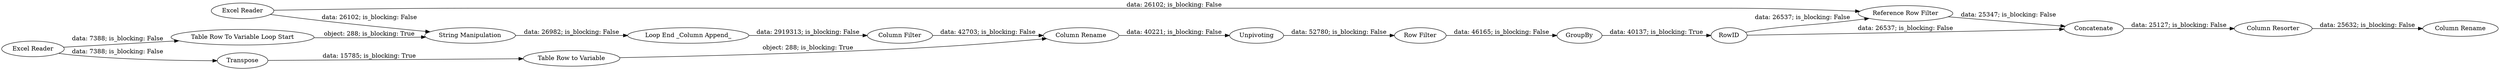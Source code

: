 digraph {
	"-7722383094261186417_7" [label="Loop End _Column Append_"]
	"-7722383094261186417_9" [label="Column Rename"]
	"-7722383094261186417_22" [label="Column Resorter"]
	"-7722383094261186417_13" [label="Row Filter"]
	"-7722383094261186417_1" [label="Excel Reader"]
	"-7722383094261186417_18" [label="Reference Row Filter"]
	"-7722383094261186417_12" [label=Unpivoting]
	"-7722383094261186417_23" [label="Column Rename"]
	"-7722383094261186417_10" [label=Transpose]
	"-7722383094261186417_20" [label=Concatenate]
	"-7722383094261186417_6" [label="Table Row To Variable Loop Start"]
	"-7722383094261186417_17" [label=RowID]
	"-7722383094261186417_4" [label="String Manipulation"]
	"-7722383094261186417_2" [label="Excel Reader"]
	"-7722383094261186417_16" [label=GroupBy]
	"-7722383094261186417_5" [label="Table Row to Variable"]
	"-7722383094261186417_8" [label="Column Filter"]
	"-7722383094261186417_17" -> "-7722383094261186417_20" [label="data: 26537; is_blocking: False"]
	"-7722383094261186417_1" -> "-7722383094261186417_6" [label="data: 7388; is_blocking: False"]
	"-7722383094261186417_12" -> "-7722383094261186417_13" [label="data: 52780; is_blocking: False"]
	"-7722383094261186417_5" -> "-7722383094261186417_9" [label="object: 288; is_blocking: True"]
	"-7722383094261186417_2" -> "-7722383094261186417_4" [label="data: 26102; is_blocking: False"]
	"-7722383094261186417_7" -> "-7722383094261186417_8" [label="data: 2919313; is_blocking: False"]
	"-7722383094261186417_20" -> "-7722383094261186417_22" [label="data: 25127; is_blocking: False"]
	"-7722383094261186417_18" -> "-7722383094261186417_20" [label="data: 25347; is_blocking: False"]
	"-7722383094261186417_6" -> "-7722383094261186417_4" [label="object: 288; is_blocking: True"]
	"-7722383094261186417_9" -> "-7722383094261186417_12" [label="data: 40221; is_blocking: False"]
	"-7722383094261186417_16" -> "-7722383094261186417_17" [label="data: 40137; is_blocking: True"]
	"-7722383094261186417_22" -> "-7722383094261186417_23" [label="data: 25632; is_blocking: False"]
	"-7722383094261186417_10" -> "-7722383094261186417_5" [label="data: 15785; is_blocking: True"]
	"-7722383094261186417_1" -> "-7722383094261186417_10" [label="data: 7388; is_blocking: False"]
	"-7722383094261186417_2" -> "-7722383094261186417_18" [label="data: 26102; is_blocking: False"]
	"-7722383094261186417_13" -> "-7722383094261186417_16" [label="data: 46165; is_blocking: False"]
	"-7722383094261186417_4" -> "-7722383094261186417_7" [label="data: 26982; is_blocking: False"]
	"-7722383094261186417_17" -> "-7722383094261186417_18" [label="data: 26537; is_blocking: False"]
	"-7722383094261186417_8" -> "-7722383094261186417_9" [label="data: 42703; is_blocking: False"]
	rankdir=LR
}
